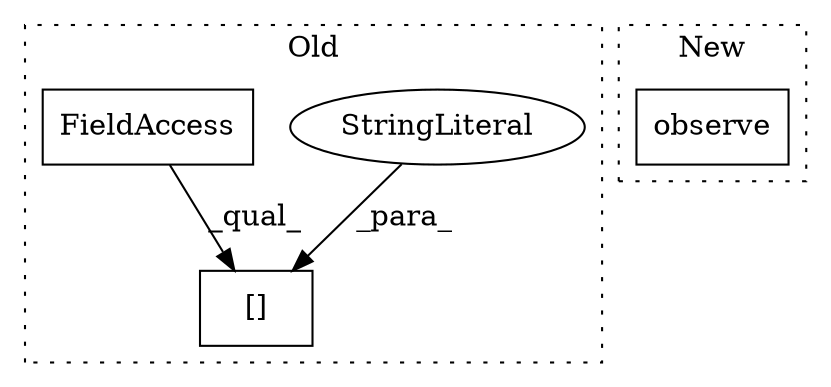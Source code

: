 digraph G {
subgraph cluster0 {
1 [label="[]" a="2" s="3856,3883" l="14,1" shape="box"];
3 [label="StringLiteral" a="45" s="3870" l="13" shape="ellipse"];
4 [label="FieldAccess" a="22" s="3856" l="13" shape="box"];
label = "Old";
style="dotted";
}
subgraph cluster1 {
2 [label="observe" a="32" s="3791,3836" l="8,1" shape="box"];
label = "New";
style="dotted";
}
3 -> 1 [label="_para_"];
4 -> 1 [label="_qual_"];
}